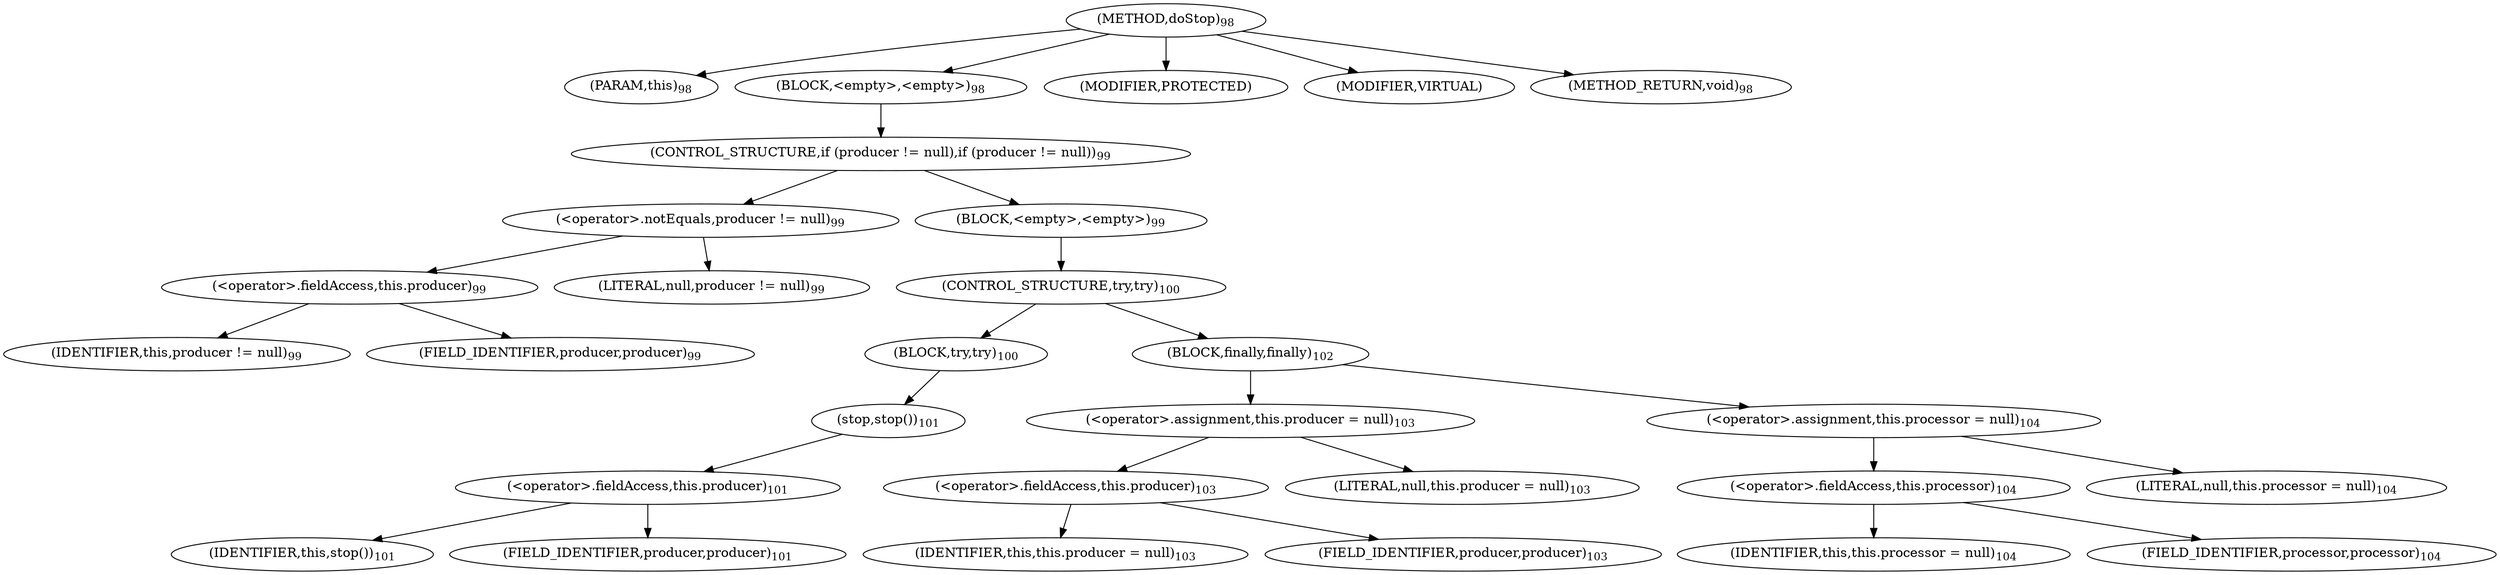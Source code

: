 digraph "doStop" {  
"231" [label = <(METHOD,doStop)<SUB>98</SUB>> ]
"232" [label = <(PARAM,this)<SUB>98</SUB>> ]
"233" [label = <(BLOCK,&lt;empty&gt;,&lt;empty&gt;)<SUB>98</SUB>> ]
"234" [label = <(CONTROL_STRUCTURE,if (producer != null),if (producer != null))<SUB>99</SUB>> ]
"235" [label = <(&lt;operator&gt;.notEquals,producer != null)<SUB>99</SUB>> ]
"236" [label = <(&lt;operator&gt;.fieldAccess,this.producer)<SUB>99</SUB>> ]
"237" [label = <(IDENTIFIER,this,producer != null)<SUB>99</SUB>> ]
"238" [label = <(FIELD_IDENTIFIER,producer,producer)<SUB>99</SUB>> ]
"239" [label = <(LITERAL,null,producer != null)<SUB>99</SUB>> ]
"240" [label = <(BLOCK,&lt;empty&gt;,&lt;empty&gt;)<SUB>99</SUB>> ]
"241" [label = <(CONTROL_STRUCTURE,try,try)<SUB>100</SUB>> ]
"242" [label = <(BLOCK,try,try)<SUB>100</SUB>> ]
"243" [label = <(stop,stop())<SUB>101</SUB>> ]
"244" [label = <(&lt;operator&gt;.fieldAccess,this.producer)<SUB>101</SUB>> ]
"245" [label = <(IDENTIFIER,this,stop())<SUB>101</SUB>> ]
"246" [label = <(FIELD_IDENTIFIER,producer,producer)<SUB>101</SUB>> ]
"247" [label = <(BLOCK,finally,finally)<SUB>102</SUB>> ]
"248" [label = <(&lt;operator&gt;.assignment,this.producer = null)<SUB>103</SUB>> ]
"249" [label = <(&lt;operator&gt;.fieldAccess,this.producer)<SUB>103</SUB>> ]
"250" [label = <(IDENTIFIER,this,this.producer = null)<SUB>103</SUB>> ]
"251" [label = <(FIELD_IDENTIFIER,producer,producer)<SUB>103</SUB>> ]
"252" [label = <(LITERAL,null,this.producer = null)<SUB>103</SUB>> ]
"253" [label = <(&lt;operator&gt;.assignment,this.processor = null)<SUB>104</SUB>> ]
"254" [label = <(&lt;operator&gt;.fieldAccess,this.processor)<SUB>104</SUB>> ]
"255" [label = <(IDENTIFIER,this,this.processor = null)<SUB>104</SUB>> ]
"256" [label = <(FIELD_IDENTIFIER,processor,processor)<SUB>104</SUB>> ]
"257" [label = <(LITERAL,null,this.processor = null)<SUB>104</SUB>> ]
"258" [label = <(MODIFIER,PROTECTED)> ]
"259" [label = <(MODIFIER,VIRTUAL)> ]
"260" [label = <(METHOD_RETURN,void)<SUB>98</SUB>> ]
  "231" -> "232" 
  "231" -> "233" 
  "231" -> "258" 
  "231" -> "259" 
  "231" -> "260" 
  "233" -> "234" 
  "234" -> "235" 
  "234" -> "240" 
  "235" -> "236" 
  "235" -> "239" 
  "236" -> "237" 
  "236" -> "238" 
  "240" -> "241" 
  "241" -> "242" 
  "241" -> "247" 
  "242" -> "243" 
  "243" -> "244" 
  "244" -> "245" 
  "244" -> "246" 
  "247" -> "248" 
  "247" -> "253" 
  "248" -> "249" 
  "248" -> "252" 
  "249" -> "250" 
  "249" -> "251" 
  "253" -> "254" 
  "253" -> "257" 
  "254" -> "255" 
  "254" -> "256" 
}
